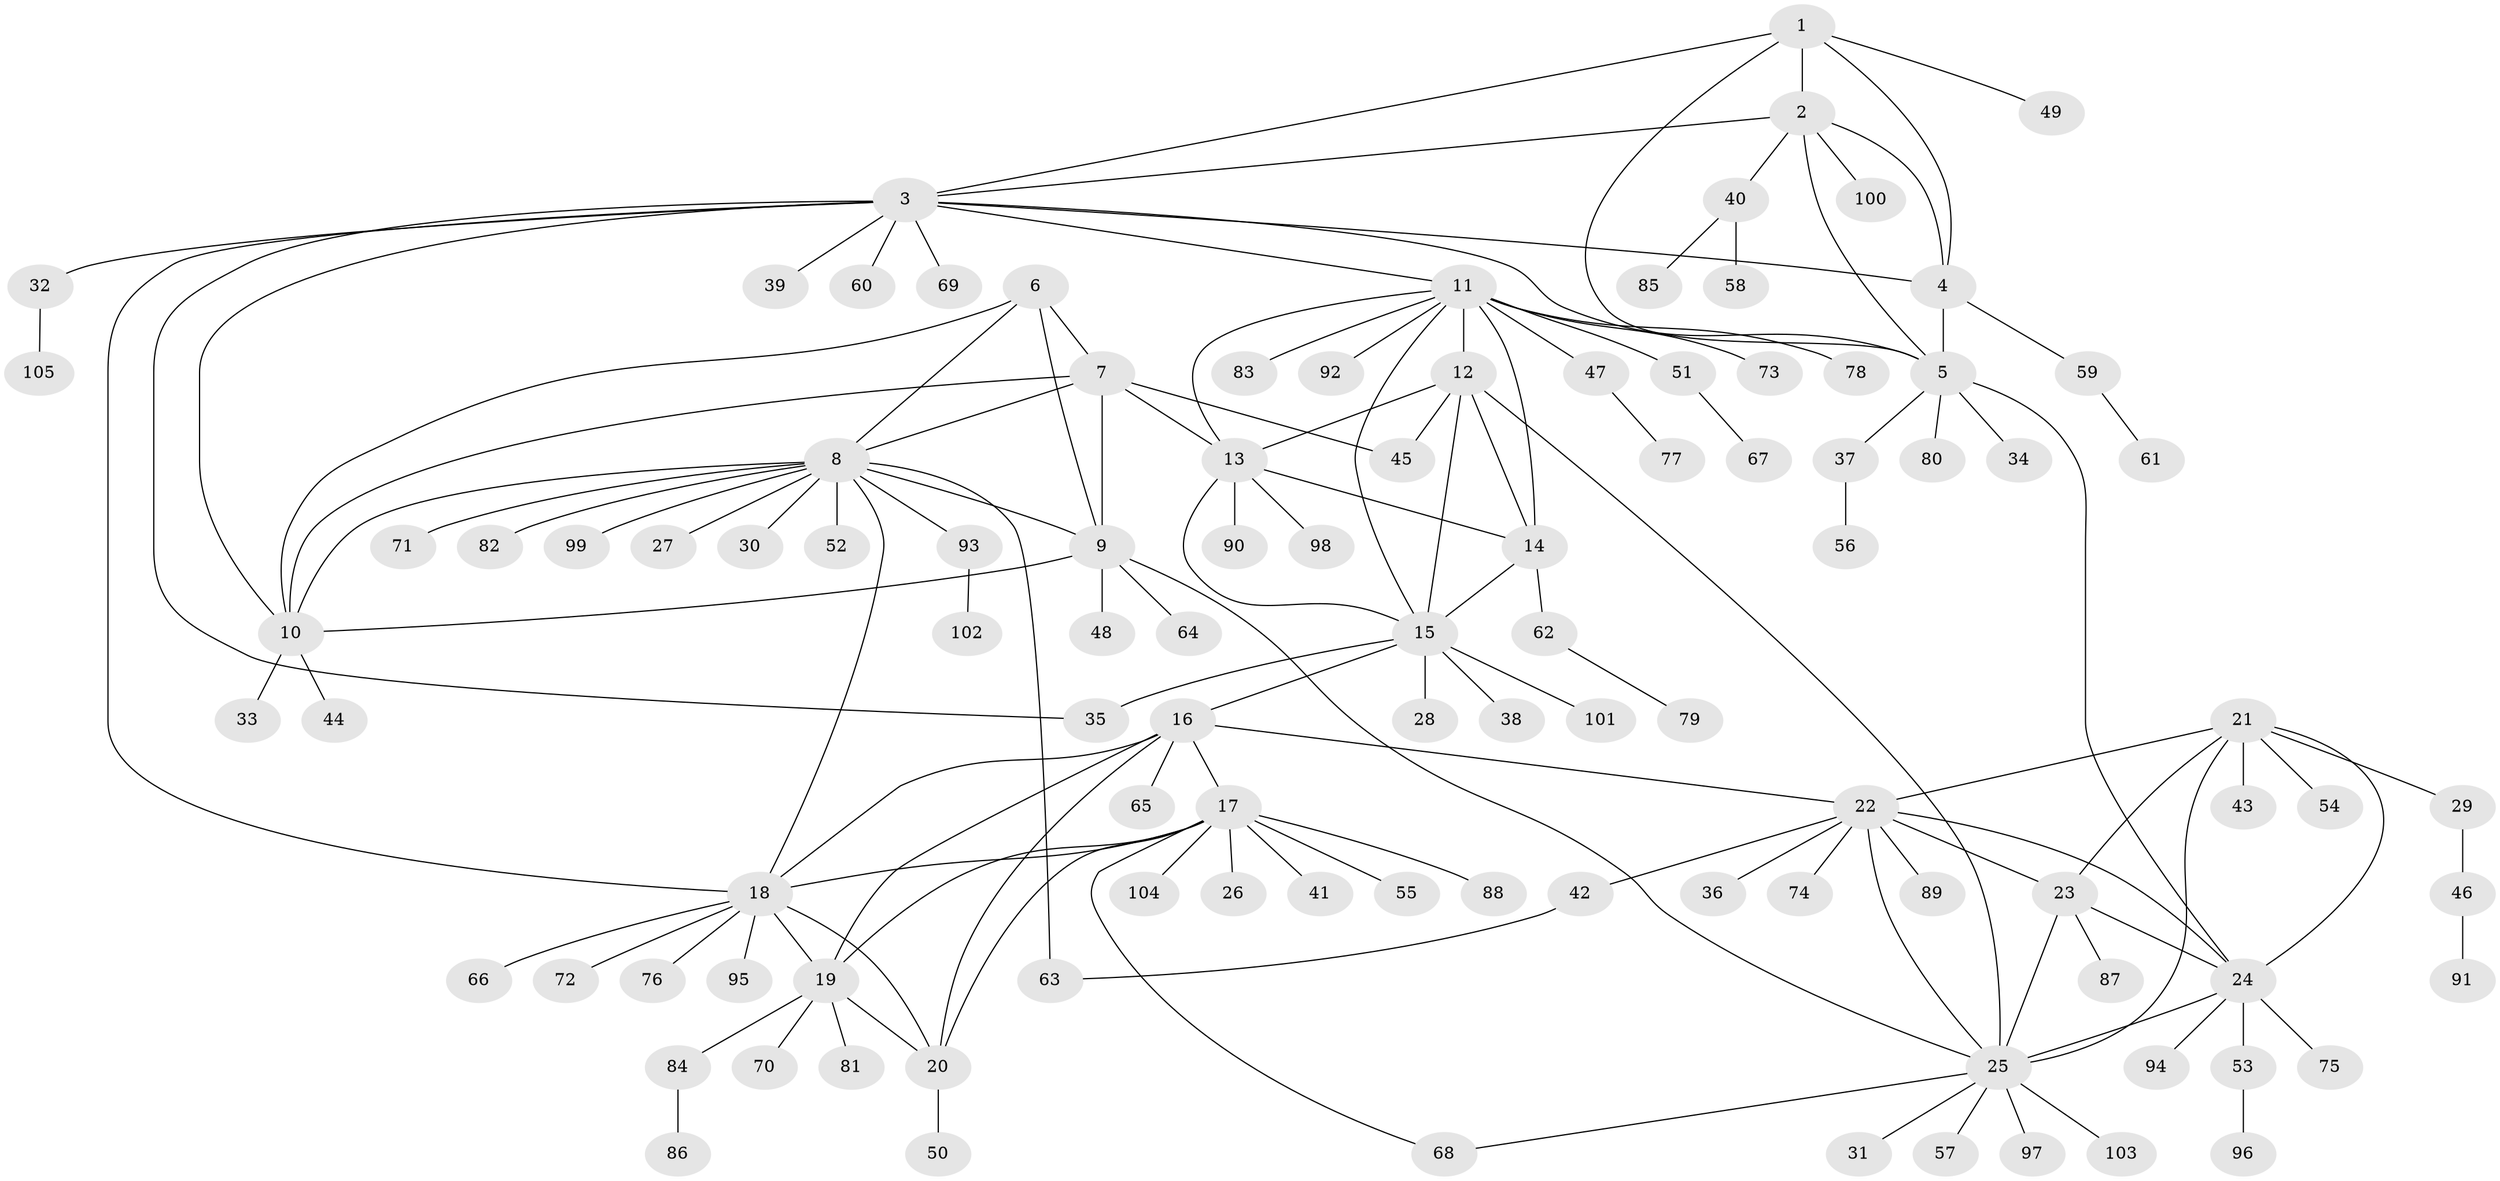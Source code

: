 // coarse degree distribution, {6: 0.03529411764705882, 18: 0.011764705882352941, 4: 0.011764705882352941, 13: 0.011764705882352941, 3: 0.03529411764705882, 8: 0.011764705882352941, 12: 0.023529411764705882, 5: 0.03529411764705882, 11: 0.011764705882352941, 14: 0.011764705882352941, 7: 0.011764705882352941, 9: 0.011764705882352941, 1: 0.6823529411764706, 2: 0.09411764705882353}
// Generated by graph-tools (version 1.1) at 2025/42/03/06/25 10:42:12]
// undirected, 105 vertices, 144 edges
graph export_dot {
graph [start="1"]
  node [color=gray90,style=filled];
  1;
  2;
  3;
  4;
  5;
  6;
  7;
  8;
  9;
  10;
  11;
  12;
  13;
  14;
  15;
  16;
  17;
  18;
  19;
  20;
  21;
  22;
  23;
  24;
  25;
  26;
  27;
  28;
  29;
  30;
  31;
  32;
  33;
  34;
  35;
  36;
  37;
  38;
  39;
  40;
  41;
  42;
  43;
  44;
  45;
  46;
  47;
  48;
  49;
  50;
  51;
  52;
  53;
  54;
  55;
  56;
  57;
  58;
  59;
  60;
  61;
  62;
  63;
  64;
  65;
  66;
  67;
  68;
  69;
  70;
  71;
  72;
  73;
  74;
  75;
  76;
  77;
  78;
  79;
  80;
  81;
  82;
  83;
  84;
  85;
  86;
  87;
  88;
  89;
  90;
  91;
  92;
  93;
  94;
  95;
  96;
  97;
  98;
  99;
  100;
  101;
  102;
  103;
  104;
  105;
  1 -- 2;
  1 -- 3;
  1 -- 4;
  1 -- 5;
  1 -- 49;
  2 -- 3;
  2 -- 4;
  2 -- 5;
  2 -- 40;
  2 -- 100;
  3 -- 4;
  3 -- 5;
  3 -- 10;
  3 -- 11;
  3 -- 18;
  3 -- 32;
  3 -- 35;
  3 -- 39;
  3 -- 60;
  3 -- 69;
  4 -- 5;
  4 -- 59;
  5 -- 24;
  5 -- 34;
  5 -- 37;
  5 -- 80;
  6 -- 7;
  6 -- 8;
  6 -- 9;
  6 -- 10;
  7 -- 8;
  7 -- 9;
  7 -- 10;
  7 -- 13;
  7 -- 45;
  8 -- 9;
  8 -- 10;
  8 -- 18;
  8 -- 27;
  8 -- 30;
  8 -- 52;
  8 -- 63;
  8 -- 71;
  8 -- 82;
  8 -- 93;
  8 -- 99;
  9 -- 10;
  9 -- 25;
  9 -- 48;
  9 -- 64;
  10 -- 33;
  10 -- 44;
  11 -- 12;
  11 -- 13;
  11 -- 14;
  11 -- 15;
  11 -- 47;
  11 -- 51;
  11 -- 73;
  11 -- 78;
  11 -- 83;
  11 -- 92;
  12 -- 13;
  12 -- 14;
  12 -- 15;
  12 -- 25;
  12 -- 45;
  13 -- 14;
  13 -- 15;
  13 -- 90;
  13 -- 98;
  14 -- 15;
  14 -- 62;
  15 -- 16;
  15 -- 28;
  15 -- 35;
  15 -- 38;
  15 -- 101;
  16 -- 17;
  16 -- 18;
  16 -- 19;
  16 -- 20;
  16 -- 22;
  16 -- 65;
  17 -- 18;
  17 -- 19;
  17 -- 20;
  17 -- 26;
  17 -- 41;
  17 -- 55;
  17 -- 68;
  17 -- 88;
  17 -- 104;
  18 -- 19;
  18 -- 20;
  18 -- 66;
  18 -- 72;
  18 -- 76;
  18 -- 95;
  19 -- 20;
  19 -- 70;
  19 -- 81;
  19 -- 84;
  20 -- 50;
  21 -- 22;
  21 -- 23;
  21 -- 24;
  21 -- 25;
  21 -- 29;
  21 -- 43;
  21 -- 54;
  22 -- 23;
  22 -- 24;
  22 -- 25;
  22 -- 36;
  22 -- 42;
  22 -- 74;
  22 -- 89;
  23 -- 24;
  23 -- 25;
  23 -- 87;
  24 -- 25;
  24 -- 53;
  24 -- 75;
  24 -- 94;
  25 -- 31;
  25 -- 57;
  25 -- 68;
  25 -- 97;
  25 -- 103;
  29 -- 46;
  32 -- 105;
  37 -- 56;
  40 -- 58;
  40 -- 85;
  42 -- 63;
  46 -- 91;
  47 -- 77;
  51 -- 67;
  53 -- 96;
  59 -- 61;
  62 -- 79;
  84 -- 86;
  93 -- 102;
}
